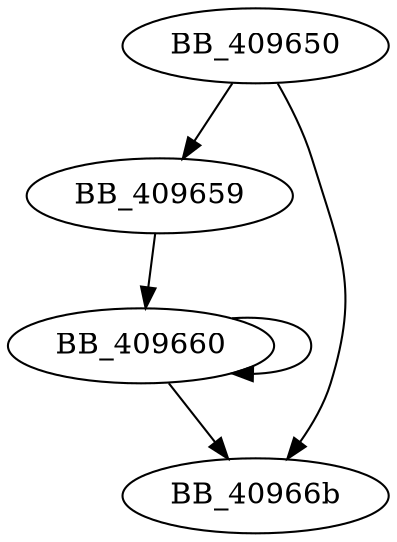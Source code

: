 DiGraph sub_409650{
BB_409650->BB_409659
BB_409650->BB_40966b
BB_409659->BB_409660
BB_409660->BB_409660
BB_409660->BB_40966b
}
